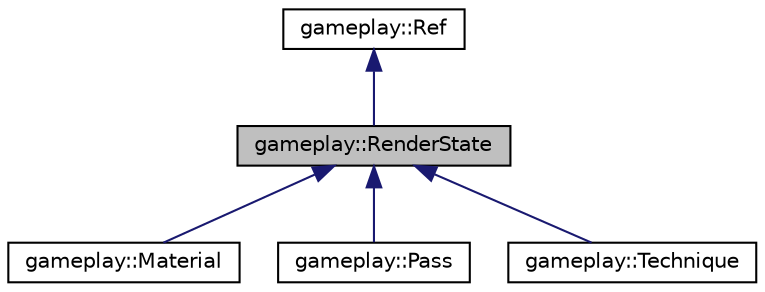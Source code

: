 digraph G
{
  edge [fontname="Helvetica",fontsize="10",labelfontname="Helvetica",labelfontsize="10"];
  node [fontname="Helvetica",fontsize="10",shape=record];
  Node1 [label="gameplay::RenderState",height=0.2,width=0.4,color="black", fillcolor="grey75", style="filled" fontcolor="black"];
  Node2 -> Node1 [dir="back",color="midnightblue",fontsize="10",style="solid",fontname="Helvetica"];
  Node2 [label="gameplay::Ref",height=0.2,width=0.4,color="black", fillcolor="white", style="filled",URL="$classgameplay_1_1_ref.html"];
  Node1 -> Node3 [dir="back",color="midnightblue",fontsize="10",style="solid",fontname="Helvetica"];
  Node3 [label="gameplay::Material",height=0.2,width=0.4,color="black", fillcolor="white", style="filled",URL="$classgameplay_1_1_material.html"];
  Node1 -> Node4 [dir="back",color="midnightblue",fontsize="10",style="solid",fontname="Helvetica"];
  Node4 [label="gameplay::Pass",height=0.2,width=0.4,color="black", fillcolor="white", style="filled",URL="$classgameplay_1_1_pass.html"];
  Node1 -> Node5 [dir="back",color="midnightblue",fontsize="10",style="solid",fontname="Helvetica"];
  Node5 [label="gameplay::Technique",height=0.2,width=0.4,color="black", fillcolor="white", style="filled",URL="$classgameplay_1_1_technique.html"];
}
